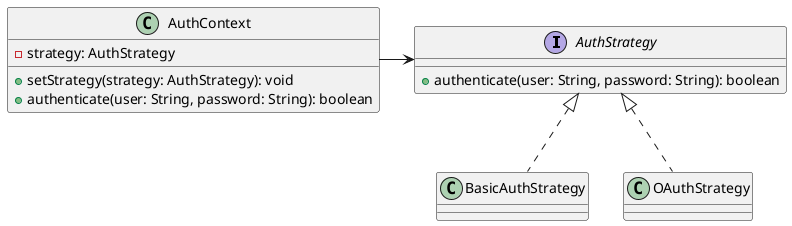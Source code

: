 @startuml
                   interface AuthStrategy {
                     +authenticate(user: String, password: String): boolean
                   }

                   class BasicAuthStrategy {
                   }

                   class OAuthStrategy {
                   }

                   class AuthContext {
                     -strategy: AuthStrategy
                     +setStrategy(strategy: AuthStrategy): void
                     +authenticate(user: String, password: String): boolean
                   }

                   AuthStrategy <|.. BasicAuthStrategy
                   AuthStrategy <|.. OAuthStrategy
                   AuthContext -> AuthStrategy
                   @enduml